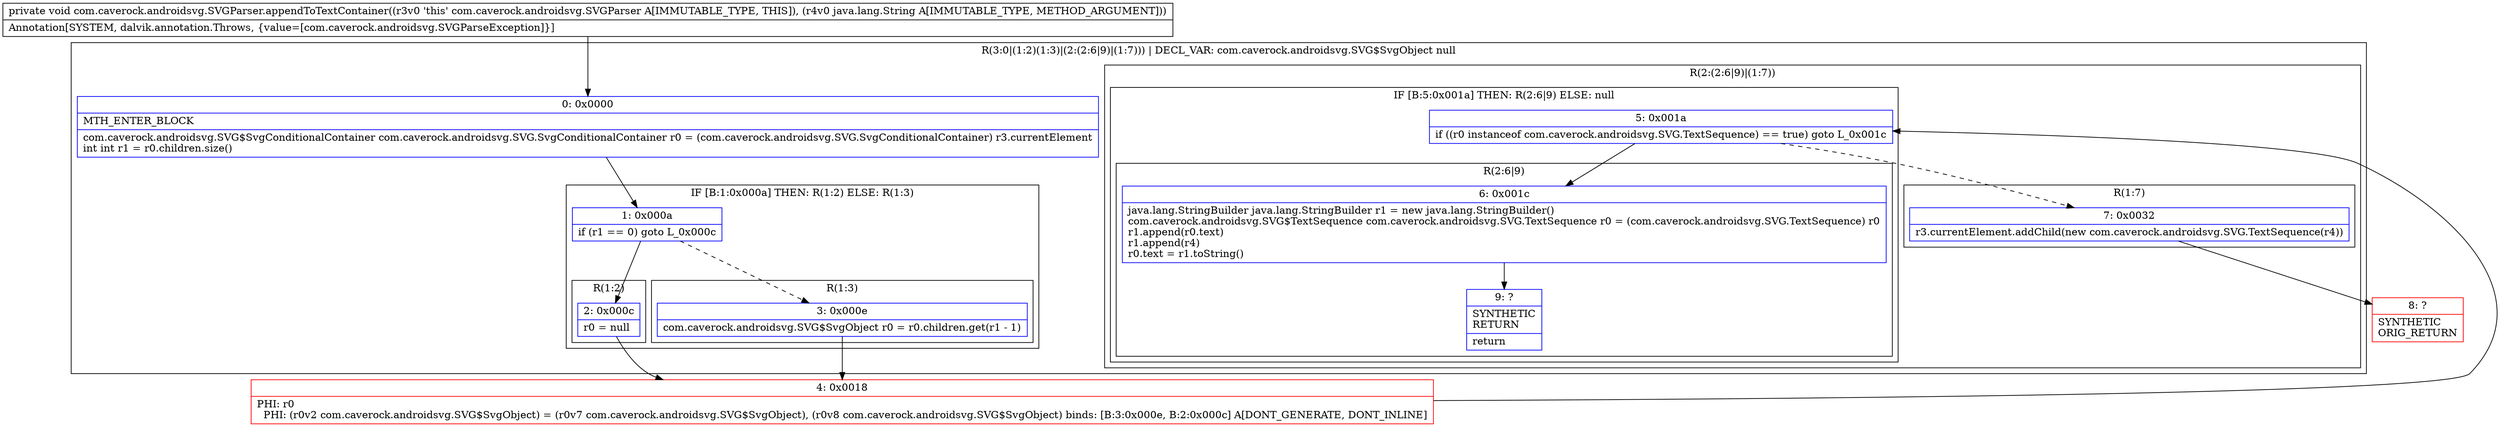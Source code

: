 digraph "CFG forcom.caverock.androidsvg.SVGParser.appendToTextContainer(Ljava\/lang\/String;)V" {
subgraph cluster_Region_381635519 {
label = "R(3:0|(1:2)(1:3)|(2:(2:6|9)|(1:7))) | DECL_VAR: com.caverock.androidsvg.SVG$SvgObject null\l";
node [shape=record,color=blue];
Node_0 [shape=record,label="{0\:\ 0x0000|MTH_ENTER_BLOCK\l|com.caverock.androidsvg.SVG$SvgConditionalContainer com.caverock.androidsvg.SVG.SvgConditionalContainer r0 = (com.caverock.androidsvg.SVG.SvgConditionalContainer) r3.currentElement\lint int r1 = r0.children.size()\l}"];
subgraph cluster_IfRegion_721359863 {
label = "IF [B:1:0x000a] THEN: R(1:2) ELSE: R(1:3)";
node [shape=record,color=blue];
Node_1 [shape=record,label="{1\:\ 0x000a|if (r1 == 0) goto L_0x000c\l}"];
subgraph cluster_Region_272776813 {
label = "R(1:2)";
node [shape=record,color=blue];
Node_2 [shape=record,label="{2\:\ 0x000c|r0 = null\l}"];
}
subgraph cluster_Region_2020841459 {
label = "R(1:3)";
node [shape=record,color=blue];
Node_3 [shape=record,label="{3\:\ 0x000e|com.caverock.androidsvg.SVG$SvgObject r0 = r0.children.get(r1 \- 1)\l}"];
}
}
subgraph cluster_Region_721381431 {
label = "R(2:(2:6|9)|(1:7))";
node [shape=record,color=blue];
subgraph cluster_IfRegion_1766663725 {
label = "IF [B:5:0x001a] THEN: R(2:6|9) ELSE: null";
node [shape=record,color=blue];
Node_5 [shape=record,label="{5\:\ 0x001a|if ((r0 instanceof com.caverock.androidsvg.SVG.TextSequence) == true) goto L_0x001c\l}"];
subgraph cluster_Region_2093776233 {
label = "R(2:6|9)";
node [shape=record,color=blue];
Node_6 [shape=record,label="{6\:\ 0x001c|java.lang.StringBuilder java.lang.StringBuilder r1 = new java.lang.StringBuilder()\lcom.caverock.androidsvg.SVG$TextSequence com.caverock.androidsvg.SVG.TextSequence r0 = (com.caverock.androidsvg.SVG.TextSequence) r0\lr1.append(r0.text)\lr1.append(r4)\lr0.text = r1.toString()\l}"];
Node_9 [shape=record,label="{9\:\ ?|SYNTHETIC\lRETURN\l|return\l}"];
}
}
subgraph cluster_Region_1521225132 {
label = "R(1:7)";
node [shape=record,color=blue];
Node_7 [shape=record,label="{7\:\ 0x0032|r3.currentElement.addChild(new com.caverock.androidsvg.SVG.TextSequence(r4))\l}"];
}
}
}
Node_4 [shape=record,color=red,label="{4\:\ 0x0018|PHI: r0 \l  PHI: (r0v2 com.caverock.androidsvg.SVG$SvgObject) = (r0v7 com.caverock.androidsvg.SVG$SvgObject), (r0v8 com.caverock.androidsvg.SVG$SvgObject) binds: [B:3:0x000e, B:2:0x000c] A[DONT_GENERATE, DONT_INLINE]\l}"];
Node_8 [shape=record,color=red,label="{8\:\ ?|SYNTHETIC\lORIG_RETURN\l}"];
MethodNode[shape=record,label="{private void com.caverock.androidsvg.SVGParser.appendToTextContainer((r3v0 'this' com.caverock.androidsvg.SVGParser A[IMMUTABLE_TYPE, THIS]), (r4v0 java.lang.String A[IMMUTABLE_TYPE, METHOD_ARGUMENT]))  | Annotation[SYSTEM, dalvik.annotation.Throws, \{value=[com.caverock.androidsvg.SVGParseException]\}]\l}"];
MethodNode -> Node_0;
Node_0 -> Node_1;
Node_1 -> Node_2;
Node_1 -> Node_3[style=dashed];
Node_2 -> Node_4;
Node_3 -> Node_4;
Node_5 -> Node_6;
Node_5 -> Node_7[style=dashed];
Node_6 -> Node_9;
Node_7 -> Node_8;
Node_4 -> Node_5;
}

